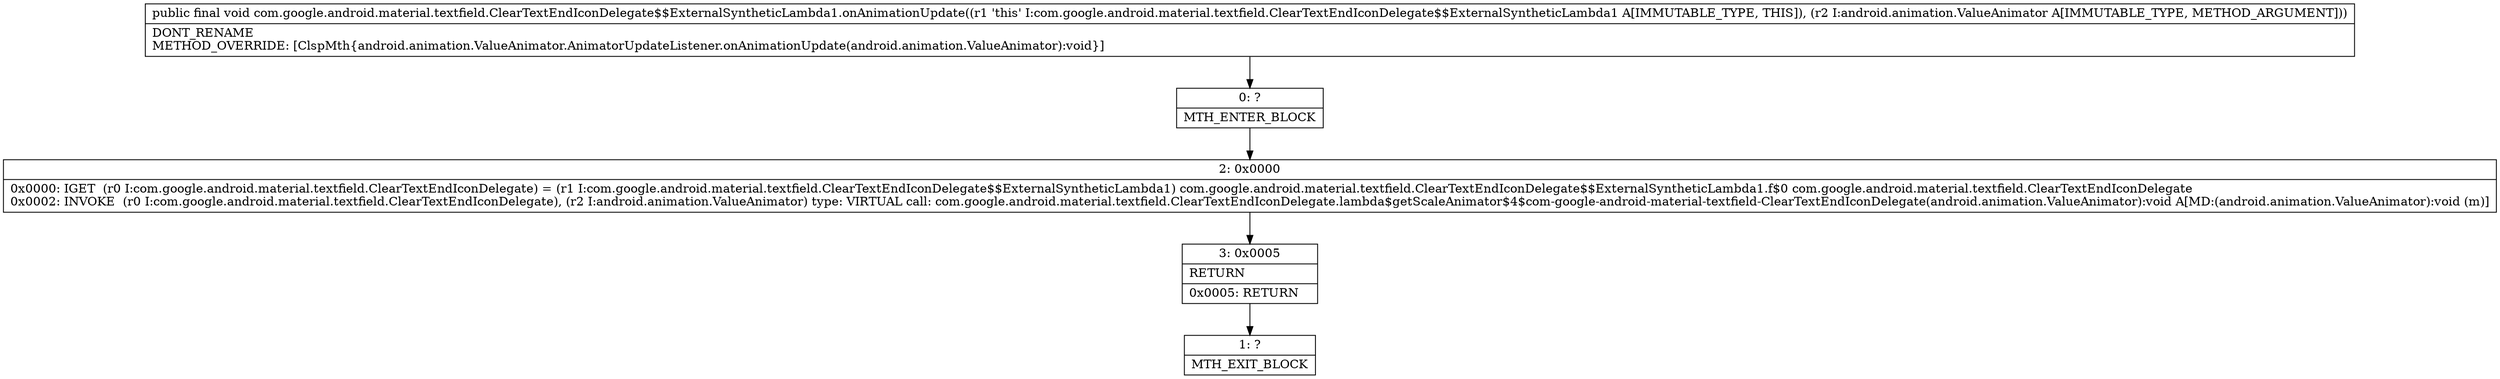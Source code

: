 digraph "CFG forcom.google.android.material.textfield.ClearTextEndIconDelegate$$ExternalSyntheticLambda1.onAnimationUpdate(Landroid\/animation\/ValueAnimator;)V" {
Node_0 [shape=record,label="{0\:\ ?|MTH_ENTER_BLOCK\l}"];
Node_2 [shape=record,label="{2\:\ 0x0000|0x0000: IGET  (r0 I:com.google.android.material.textfield.ClearTextEndIconDelegate) = (r1 I:com.google.android.material.textfield.ClearTextEndIconDelegate$$ExternalSyntheticLambda1) com.google.android.material.textfield.ClearTextEndIconDelegate$$ExternalSyntheticLambda1.f$0 com.google.android.material.textfield.ClearTextEndIconDelegate \l0x0002: INVOKE  (r0 I:com.google.android.material.textfield.ClearTextEndIconDelegate), (r2 I:android.animation.ValueAnimator) type: VIRTUAL call: com.google.android.material.textfield.ClearTextEndIconDelegate.lambda$getScaleAnimator$4$com\-google\-android\-material\-textfield\-ClearTextEndIconDelegate(android.animation.ValueAnimator):void A[MD:(android.animation.ValueAnimator):void (m)]\l}"];
Node_3 [shape=record,label="{3\:\ 0x0005|RETURN\l|0x0005: RETURN   \l}"];
Node_1 [shape=record,label="{1\:\ ?|MTH_EXIT_BLOCK\l}"];
MethodNode[shape=record,label="{public final void com.google.android.material.textfield.ClearTextEndIconDelegate$$ExternalSyntheticLambda1.onAnimationUpdate((r1 'this' I:com.google.android.material.textfield.ClearTextEndIconDelegate$$ExternalSyntheticLambda1 A[IMMUTABLE_TYPE, THIS]), (r2 I:android.animation.ValueAnimator A[IMMUTABLE_TYPE, METHOD_ARGUMENT]))  | DONT_RENAME\lMETHOD_OVERRIDE: [ClspMth\{android.animation.ValueAnimator.AnimatorUpdateListener.onAnimationUpdate(android.animation.ValueAnimator):void\}]\l}"];
MethodNode -> Node_0;Node_0 -> Node_2;
Node_2 -> Node_3;
Node_3 -> Node_1;
}

